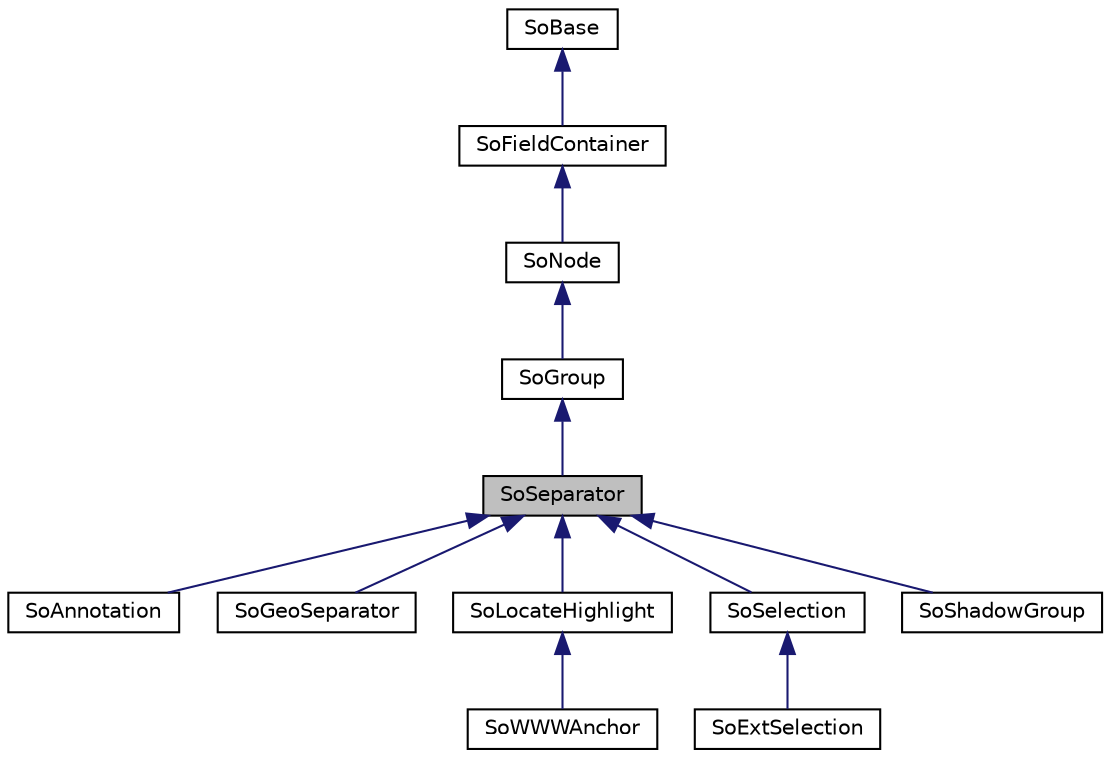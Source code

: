 digraph "SoSeparator"
{
 // LATEX_PDF_SIZE
  edge [fontname="Helvetica",fontsize="10",labelfontname="Helvetica",labelfontsize="10"];
  node [fontname="Helvetica",fontsize="10",shape=record];
  Node1 [label="SoSeparator",height=0.2,width=0.4,color="black", fillcolor="grey75", style="filled", fontcolor="black",tooltip="The SoSeparator class is a state-preserving group node."];
  Node2 -> Node1 [dir="back",color="midnightblue",fontsize="10",style="solid",fontname="Helvetica"];
  Node2 [label="SoGroup",height=0.2,width=0.4,color="black", fillcolor="white", style="filled",URL="$classSoGroup.html",tooltip="The SoGroup class is a node which managed other node instances."];
  Node3 -> Node2 [dir="back",color="midnightblue",fontsize="10",style="solid",fontname="Helvetica"];
  Node3 [label="SoNode",height=0.2,width=0.4,color="black", fillcolor="white", style="filled",URL="$classSoNode.html",tooltip="The SoNode class is the base class for nodes used in scene graphs."];
  Node4 -> Node3 [dir="back",color="midnightblue",fontsize="10",style="solid",fontname="Helvetica"];
  Node4 [label="SoFieldContainer",height=0.2,width=0.4,color="black", fillcolor="white", style="filled",URL="$classSoFieldContainer.html",tooltip="The SoFieldContainer class is a base class for all classes that contain fields."];
  Node5 -> Node4 [dir="back",color="midnightblue",fontsize="10",style="solid",fontname="Helvetica"];
  Node5 [label="SoBase",height=0.2,width=0.4,color="black", fillcolor="white", style="filled",URL="$classSoBase.html",tooltip="The SoBase class is the top-level superclass for a number of class-hierarchies."];
  Node1 -> Node6 [dir="back",color="midnightblue",fontsize="10",style="solid",fontname="Helvetica"];
  Node6 [label="SoAnnotation",height=0.2,width=0.4,color="black", fillcolor="white", style="filled",URL="$classSoAnnotation.html",tooltip="The SoAnnotation node draws all its child geometry on top of other geometry."];
  Node1 -> Node7 [dir="back",color="midnightblue",fontsize="10",style="solid",fontname="Helvetica"];
  Node7 [label="SoGeoSeparator",height=0.2,width=0.4,color="black", fillcolor="white", style="filled",URL="$classSoGeoSeparator.html",tooltip="The SoGeoSeparator class is used to georeference a scene graph."];
  Node1 -> Node8 [dir="back",color="midnightblue",fontsize="10",style="solid",fontname="Helvetica"];
  Node8 [label="SoLocateHighlight",height=0.2,width=0.4,color="black", fillcolor="white", style="filled",URL="$classSoLocateHighlight.html",tooltip="The SoLocateHighlight class highlights geometry under the cursor."];
  Node8 -> Node9 [dir="back",color="midnightblue",fontsize="10",style="solid",fontname="Helvetica"];
  Node9 [label="SoWWWAnchor",height=0.2,width=0.4,color="black", fillcolor="white", style="filled",URL="$classSoWWWAnchor.html",tooltip="The SoWWWAnchor class adds URL callbacks to the highlighted geometry."];
  Node1 -> Node10 [dir="back",color="midnightblue",fontsize="10",style="solid",fontname="Helvetica"];
  Node10 [label="SoSelection",height=0.2,width=0.4,color="black", fillcolor="white", style="filled",URL="$classSoSelection.html",tooltip="The SoSelection class manages a list of selected nodes."];
  Node10 -> Node11 [dir="back",color="midnightblue",fontsize="10",style="solid",fontname="Helvetica"];
  Node11 [label="SoExtSelection",height=0.2,width=0.4,color="black", fillcolor="white", style="filled",URL="$classSoExtSelection.html",tooltip="The SoExtSelection class can be used for extended selection functionality."];
  Node1 -> Node12 [dir="back",color="midnightblue",fontsize="10",style="solid",fontname="Helvetica"];
  Node12 [label="SoShadowGroup",height=0.2,width=0.4,color="black", fillcolor="white", style="filled",URL="$classSoShadowGroup.html",tooltip="The SoShadowGroup node is a group node used for shadow rendering."];
}
